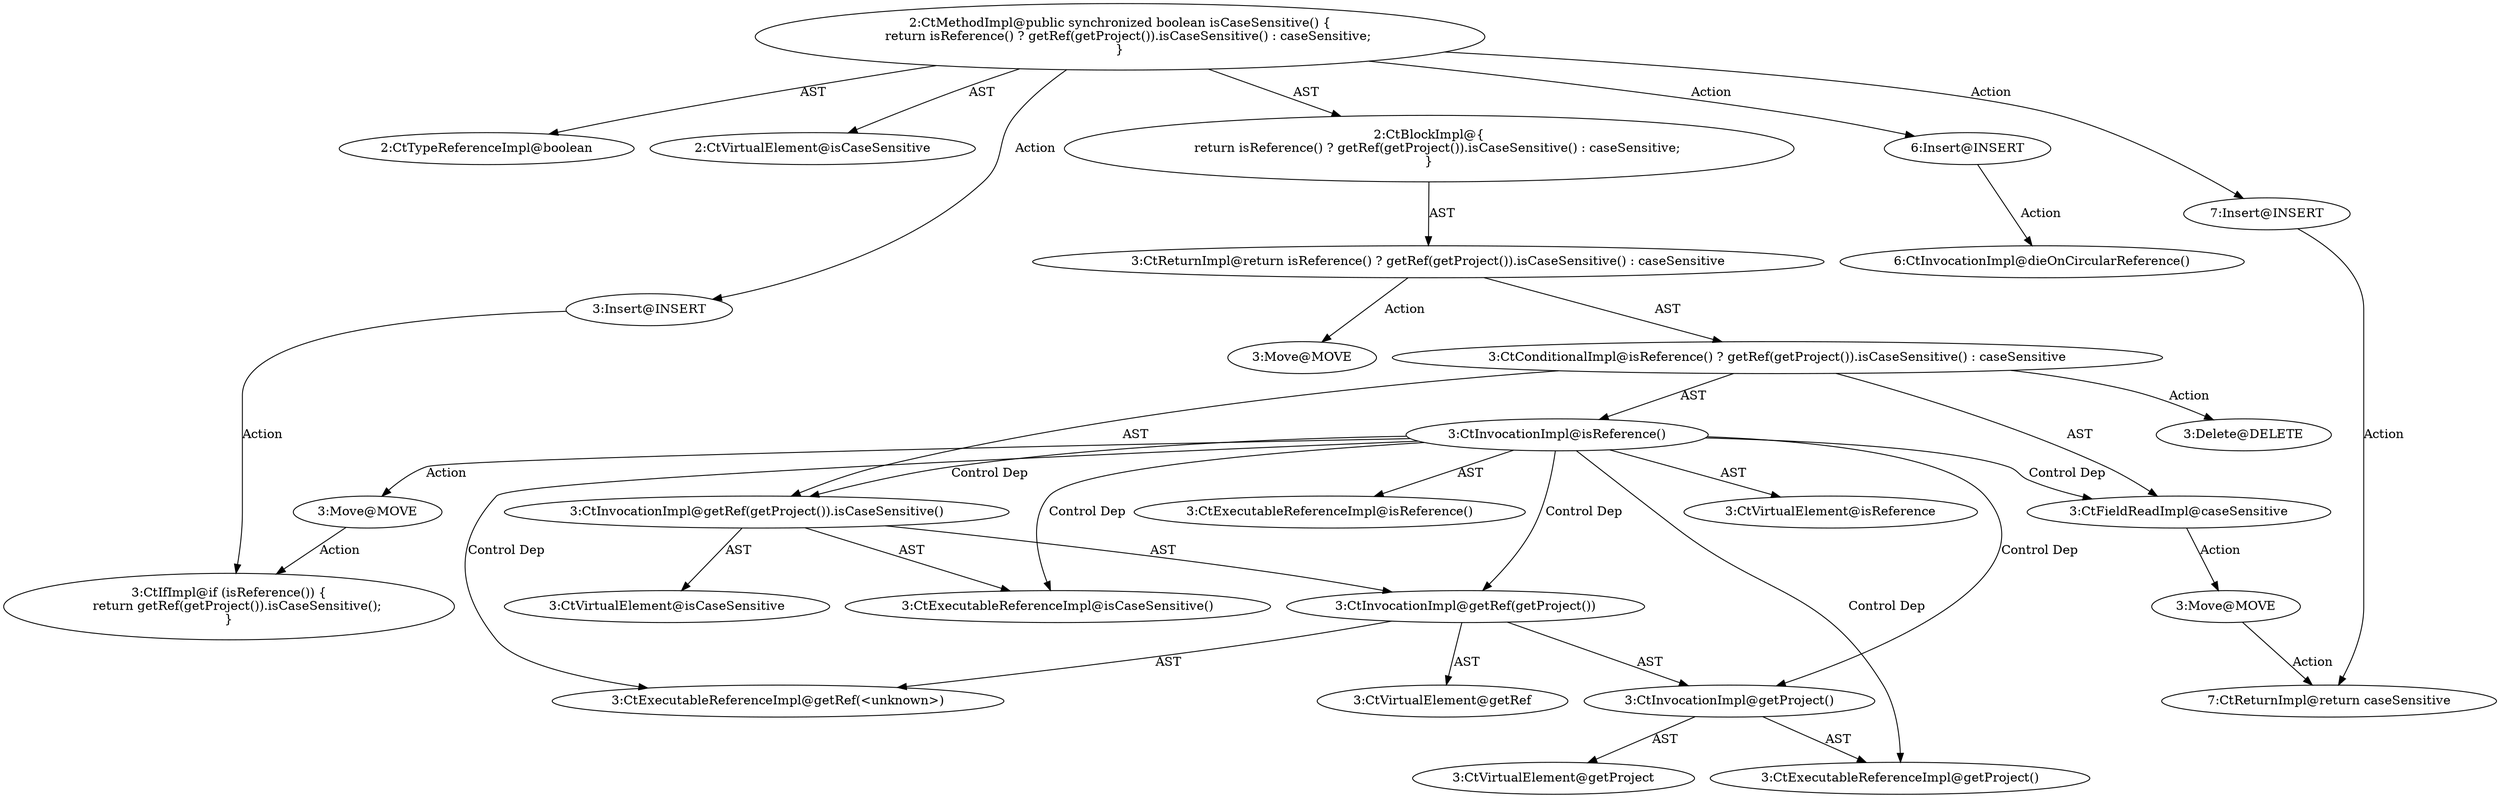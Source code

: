digraph "isCaseSensitive#?" {
0 [label="2:CtTypeReferenceImpl@boolean" shape=ellipse]
1 [label="2:CtVirtualElement@isCaseSensitive" shape=ellipse]
2 [label="3:CtExecutableReferenceImpl@isReference()" shape=ellipse]
3 [label="3:CtVirtualElement@isReference" shape=ellipse]
4 [label="3:CtInvocationImpl@isReference()" shape=ellipse]
5 [label="3:CtExecutableReferenceImpl@isCaseSensitive()" shape=ellipse]
6 [label="3:CtVirtualElement@isCaseSensitive" shape=ellipse]
7 [label="3:CtExecutableReferenceImpl@getRef(<unknown>)" shape=ellipse]
8 [label="3:CtVirtualElement@getRef" shape=ellipse]
9 [label="3:CtExecutableReferenceImpl@getProject()" shape=ellipse]
10 [label="3:CtVirtualElement@getProject" shape=ellipse]
11 [label="3:CtInvocationImpl@getProject()" shape=ellipse]
12 [label="3:CtInvocationImpl@getRef(getProject())" shape=ellipse]
13 [label="3:CtInvocationImpl@getRef(getProject()).isCaseSensitive()" shape=ellipse]
14 [label="3:CtFieldReadImpl@caseSensitive" shape=ellipse]
15 [label="3:CtConditionalImpl@isReference() ? getRef(getProject()).isCaseSensitive() : caseSensitive" shape=ellipse]
16 [label="3:CtReturnImpl@return isReference() ? getRef(getProject()).isCaseSensitive() : caseSensitive" shape=ellipse]
17 [label="2:CtBlockImpl@\{
    return isReference() ? getRef(getProject()).isCaseSensitive() : caseSensitive;
\}" shape=ellipse]
18 [label="2:CtMethodImpl@public synchronized boolean isCaseSensitive() \{
    return isReference() ? getRef(getProject()).isCaseSensitive() : caseSensitive;
\}" shape=ellipse]
19 [label="3:Delete@DELETE" shape=ellipse]
20 [label="3:Insert@INSERT" shape=ellipse]
21 [label="3:CtIfImpl@if (isReference()) \{
    return getRef(getProject()).isCaseSensitive();
\}" shape=ellipse]
22 [label="6:Insert@INSERT" shape=ellipse]
23 [label="6:CtInvocationImpl@dieOnCircularReference()" shape=ellipse]
24 [label="7:Insert@INSERT" shape=ellipse]
25 [label="7:CtReturnImpl@return caseSensitive" shape=ellipse]
26 [label="3:Move@MOVE" shape=ellipse]
27 [label="3:Move@MOVE" shape=ellipse]
28 [label="3:Move@MOVE" shape=ellipse]
4 -> 3 [label="AST"];
4 -> 2 [label="AST"];
4 -> 13 [label="Control Dep"];
4 -> 5 [label="Control Dep"];
4 -> 12 [label="Control Dep"];
4 -> 7 [label="Control Dep"];
4 -> 11 [label="Control Dep"];
4 -> 9 [label="Control Dep"];
4 -> 14 [label="Control Dep"];
4 -> 26 [label="Action"];
11 -> 10 [label="AST"];
11 -> 9 [label="AST"];
12 -> 8 [label="AST"];
12 -> 7 [label="AST"];
12 -> 11 [label="AST"];
13 -> 6 [label="AST"];
13 -> 12 [label="AST"];
13 -> 5 [label="AST"];
14 -> 27 [label="Action"];
15 -> 4 [label="AST"];
15 -> 13 [label="AST"];
15 -> 14 [label="AST"];
15 -> 19 [label="Action"];
16 -> 15 [label="AST"];
16 -> 28 [label="Action"];
17 -> 16 [label="AST"];
18 -> 1 [label="AST"];
18 -> 0 [label="AST"];
18 -> 17 [label="AST"];
18 -> 20 [label="Action"];
18 -> 22 [label="Action"];
18 -> 24 [label="Action"];
20 -> 21 [label="Action"];
22 -> 23 [label="Action"];
24 -> 25 [label="Action"];
26 -> 21 [label="Action"];
27 -> 25 [label="Action"];
}